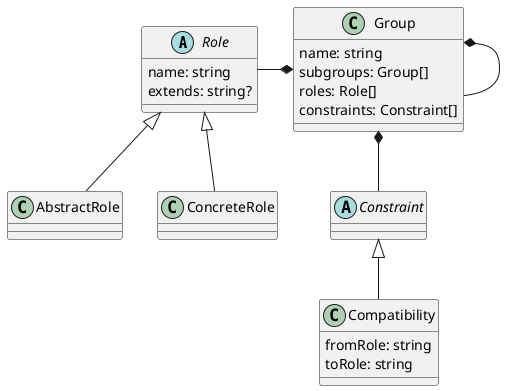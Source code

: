 @startuml

abstract class Role {
    name: string
    extends: string?
}
class Group {
    name: string
    subgroups: Group[]
    roles: Role[]
    constraints: Constraint[]
}
class AbstractRole
class ConcreteRole
abstract class Constraint
class Compatibility {
    fromRole: string
    toRole: string
}

Role <|-- AbstractRole
Role <|-- ConcreteRole
Constraint <|-- Compatibility
Group *-left- Role
Group *-- Constraint
Group *-- Group

@enduml